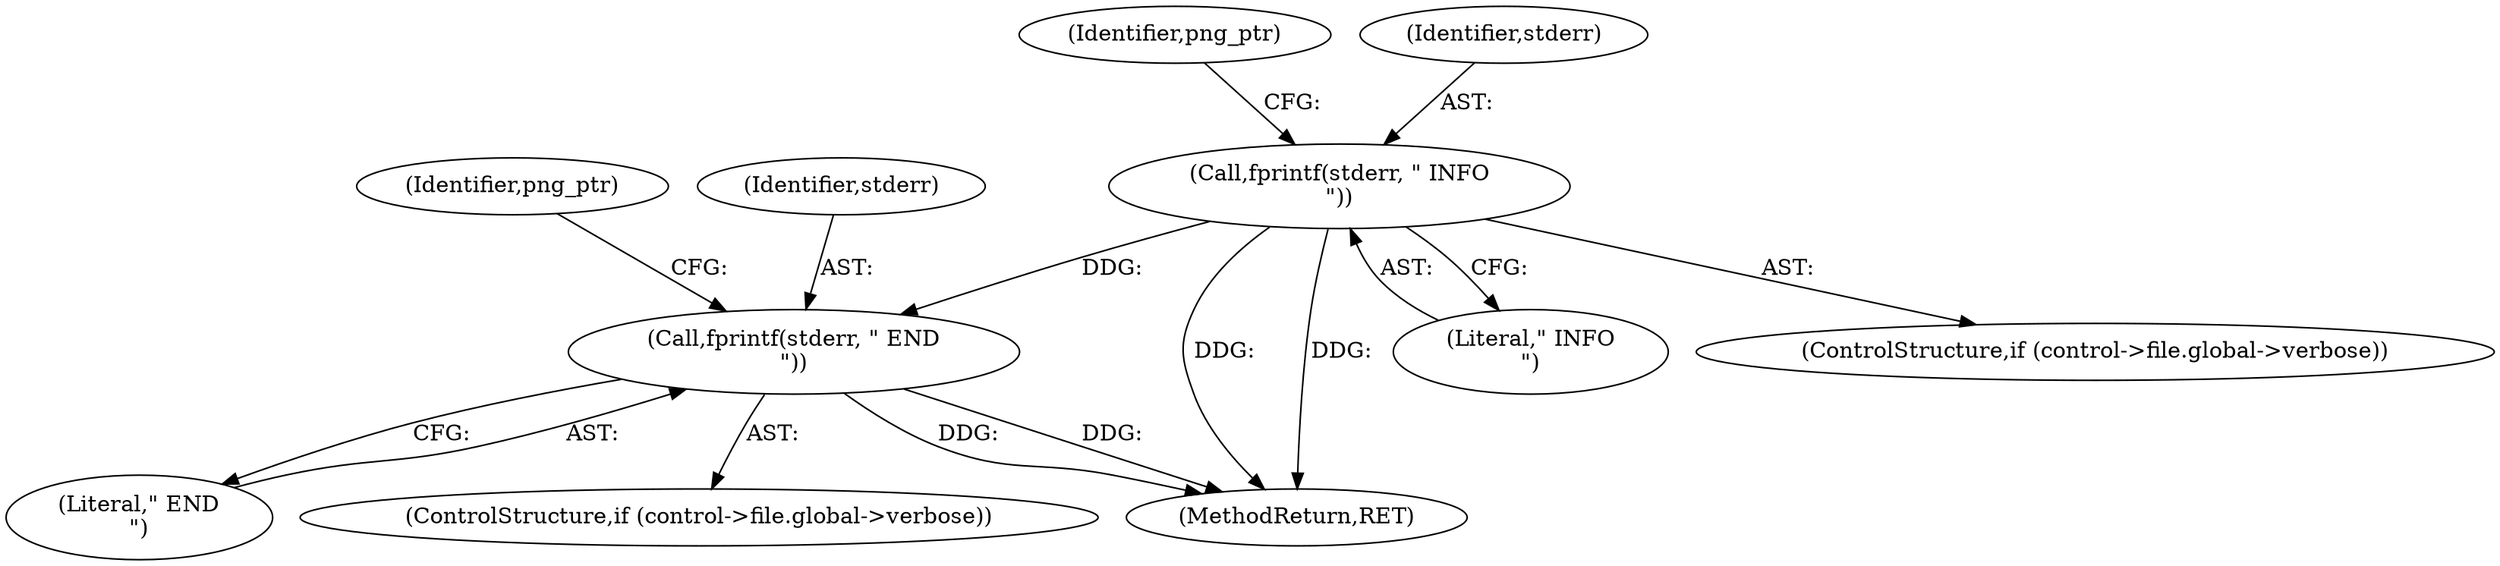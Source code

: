 digraph "0_Android_9d4853418ab2f754c2b63e091c29c5529b8b86ca_172@API" {
"1000185" [label="(Call,fprintf(stderr, \" INFO\n\"))"];
"1000255" [label="(Call,fprintf(stderr, \" END\n\"))"];
"1000189" [label="(Identifier,png_ptr)"];
"1000255" [label="(Call,fprintf(stderr, \" END\n\"))"];
"1000187" [label="(Literal,\" INFO\n\")"];
"1000247" [label="(ControlStructure,if (control->file.global->verbose))"];
"1000281" [label="(MethodReturn,RET)"];
"1000259" [label="(Identifier,png_ptr)"];
"1000185" [label="(Call,fprintf(stderr, \" INFO\n\"))"];
"1000186" [label="(Identifier,stderr)"];
"1000256" [label="(Identifier,stderr)"];
"1000177" [label="(ControlStructure,if (control->file.global->verbose))"];
"1000257" [label="(Literal,\" END\n\")"];
"1000185" -> "1000177"  [label="AST: "];
"1000185" -> "1000187"  [label="CFG: "];
"1000186" -> "1000185"  [label="AST: "];
"1000187" -> "1000185"  [label="AST: "];
"1000189" -> "1000185"  [label="CFG: "];
"1000185" -> "1000281"  [label="DDG: "];
"1000185" -> "1000281"  [label="DDG: "];
"1000185" -> "1000255"  [label="DDG: "];
"1000255" -> "1000247"  [label="AST: "];
"1000255" -> "1000257"  [label="CFG: "];
"1000256" -> "1000255"  [label="AST: "];
"1000257" -> "1000255"  [label="AST: "];
"1000259" -> "1000255"  [label="CFG: "];
"1000255" -> "1000281"  [label="DDG: "];
"1000255" -> "1000281"  [label="DDG: "];
}
